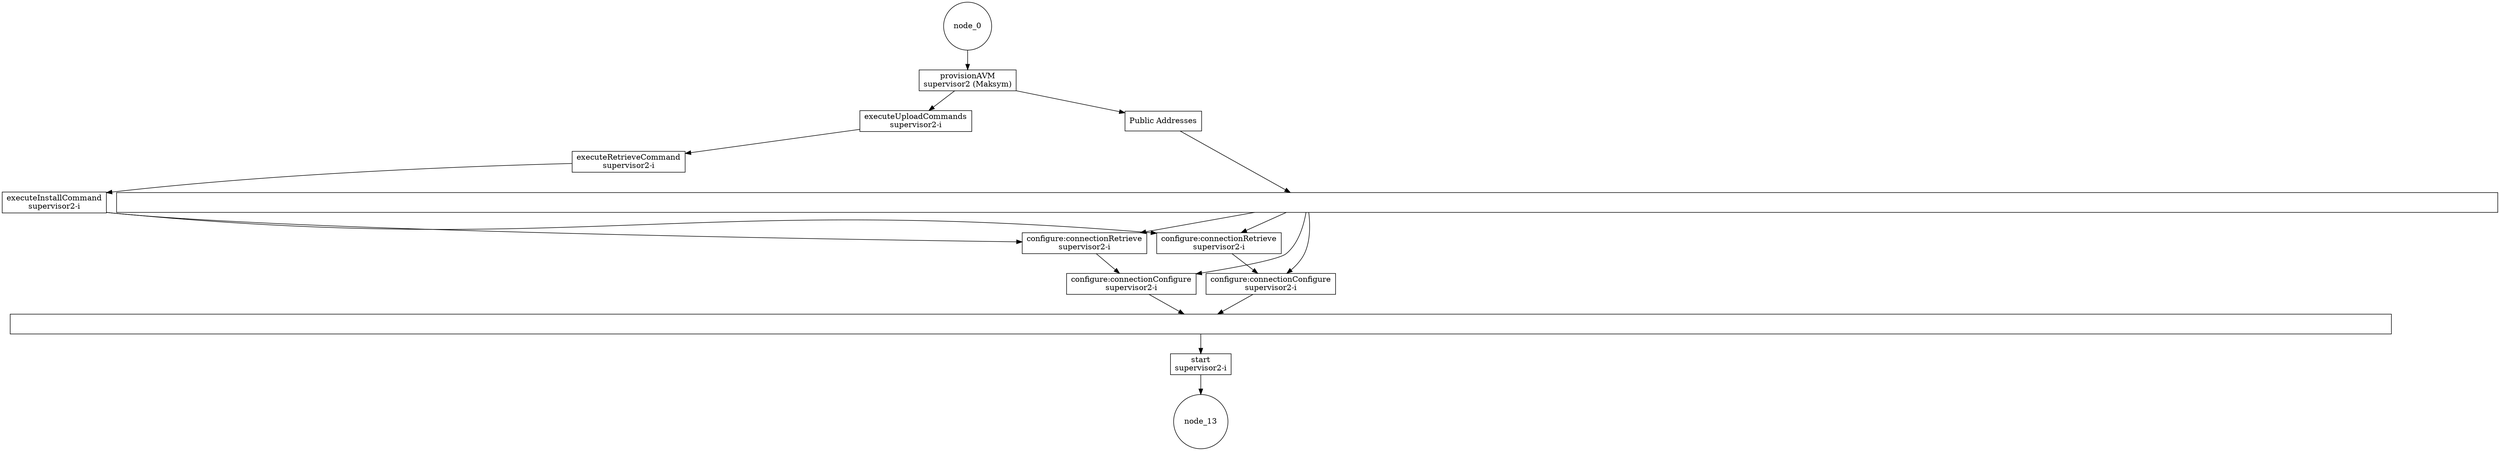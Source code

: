 digraph ConcurrentDeployment {
	node_0 [shape=circle];
	node_1 [shape=rect rx=10 label="provisionAVM\nsupervisor2 (Maksym)" style="fill: #58D658;"];
	node_2 [shape=rect, label="Public Addresses" style="fill: #58D658;"];
	node_3 [shape=rect rx=10 label="executeUploadCommands\nsupervisor2-i" style="fill: #58D658;"];
	node_4 [shape=rect rx=10 label="executeRetrieveCommand\nsupervisor2-i" style="fill: #58D658;"];
	node_5 [shape=rect rx=10 label="executeInstallCommand\nsupervisor2-i" style="fill: #58D658;"];
	node_6 [shape=rect rx=10 label="configure:connectionRetrieve\nsupervisor2-i" style="fill: #58D658;"];
	node_7 [shape=rect rx=10 label="configure:connectionConfigure\nsupervisor2-i" style="fill: #58D658;"];
	node_8 [shape=rect rx=10 label="configure:connectionRetrieve\nsupervisor2-i" style="fill: #58D658;"];
	node_9 [shape=rect rx=10 label="configure:connectionConfigure\nsupervisor2-i" style="fill: #58D658;"];
	node_10 [shape=rect width=60 label="" style="fill: black"];
	node_11 [shape=rect width=60 label="" style="fill: black"];
	node_12 [shape=rect rx=10 label="start\nsupervisor2-i" style="fill: #58D658;"];
	node_13 [shape=circle];
	node_0 -> node_1 [style="stroke: #58D658;" lineInterpolate=basis];
	node_1 -> node_2 [style="stroke: #58D658; stroke-dasharray: 5,5;" lineInterpolate=basis];
	node_1 -> node_3 [style="stroke: #58D658;" lineInterpolate=basis];
	node_3 -> node_4 [style="stroke: #58D658;" lineInterpolate=basis];
	node_4 -> node_5 [style="stroke: #58D658;" lineInterpolate=basis];
	node_5 -> node_6 [style="stroke: #58D658;" lineInterpolate=basis];
	node_10 -> node_6 [style="stroke: #58D658; stroke-dasharray: 5,5;" lineInterpolate=basis];
	node_6 -> node_7 [style="stroke: #58D658;" lineInterpolate=basis];
	node_10 -> node_7 [style="stroke: #58D658; stroke-dasharray: 5,5;" lineInterpolate=basis];
	node_5 -> node_8 [style="stroke: #58D658;" lineInterpolate=basis];
	node_10 -> node_8 [style="stroke: #58D658; stroke-dasharray: 5,5;" lineInterpolate=basis];
	node_8 -> node_9 [style="stroke: #58D658;" lineInterpolate=basis];
	node_10 -> node_9 [style="stroke: #58D658; stroke-dasharray: 5,5;" lineInterpolate=basis];
	node_2 -> node_10 [style="stroke: #58D658; stroke-dasharray: 5,5;" lineInterpolate=basis];
	node_9 -> node_11 [style="stroke: #58D658;" lineInterpolate=basis];
	node_7 -> node_11 [style="stroke: #58D658;" lineInterpolate=basis];
	node_11 -> node_12 [style="stroke: #58D658;" lineInterpolate=basis];
	node_12 -> node_13 [ lineInterpolate=basis];
}